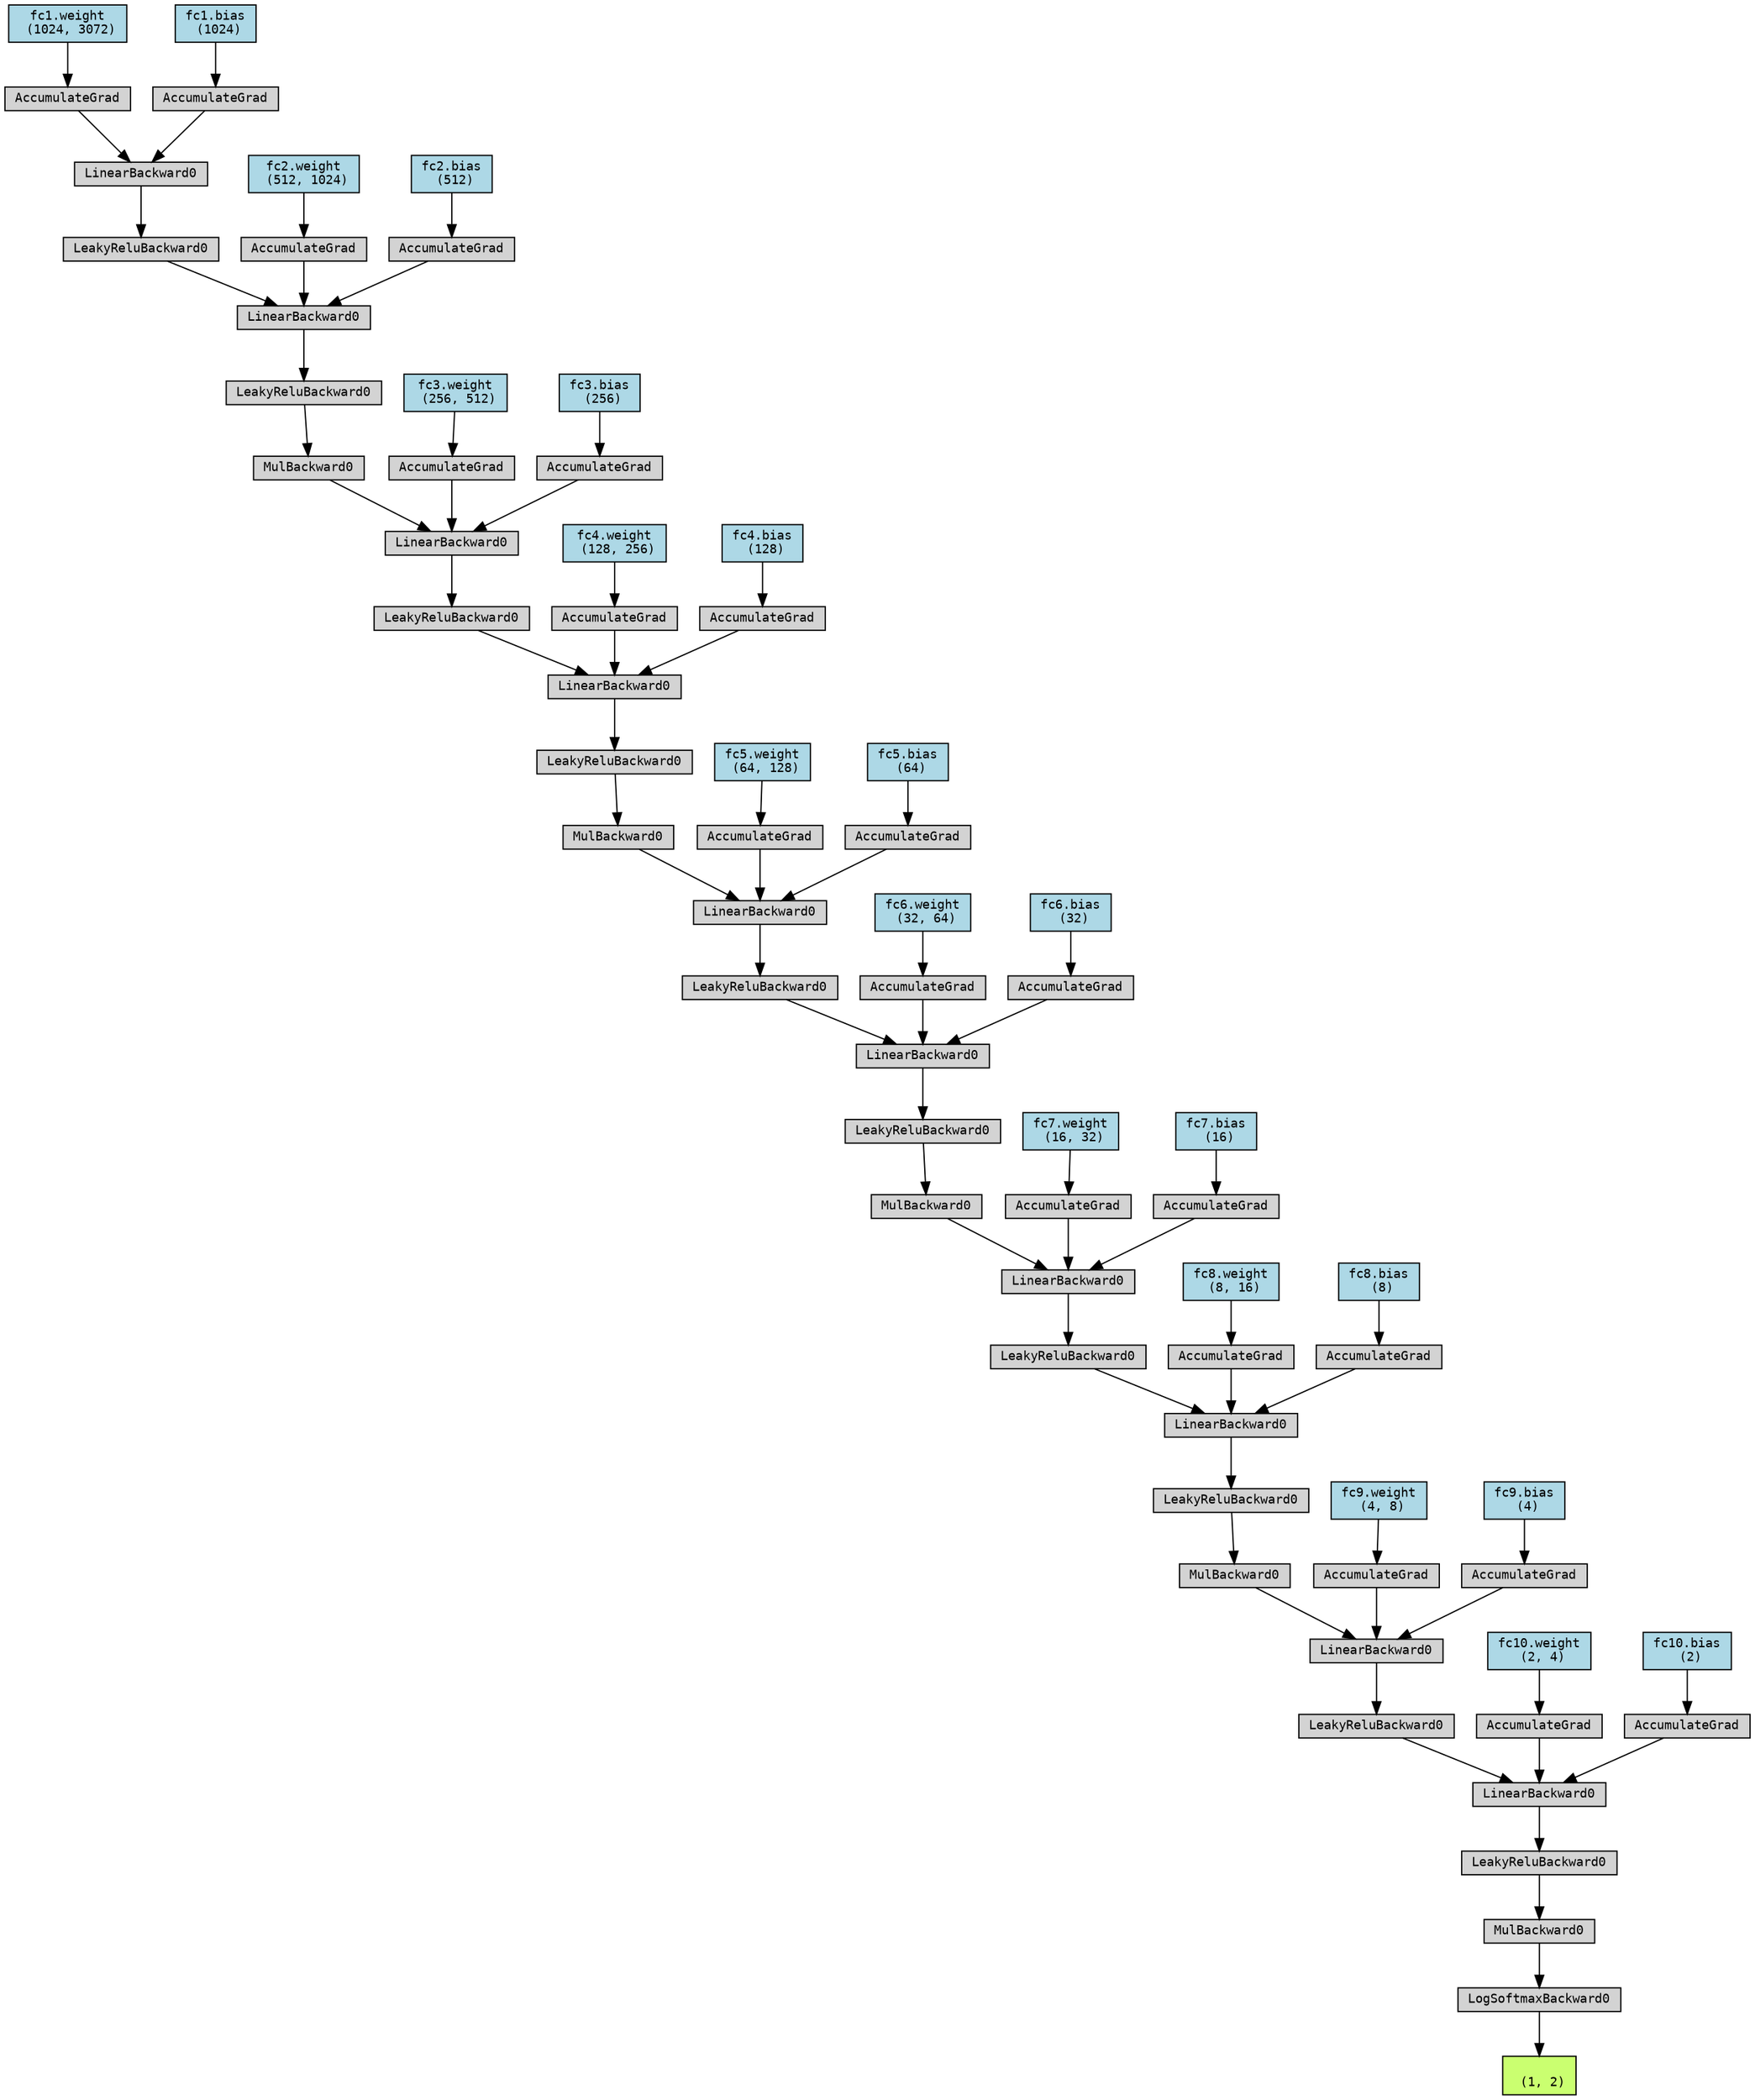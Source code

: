 digraph {
	graph [size="19.95,19.95"]
	node [align=left fontname=monospace fontsize=10 height=0.2 ranksep=0.1 shape=box style=filled]
	7683312432 [label="
 (1, 2)" fillcolor=darkolivegreen1]
	7683138624 [label=LogSoftmaxBackward0]
	7683136560 -> 7683138624
	7683136560 [label=MulBackward0]
	7683136272 -> 7683136560
	7683136272 [label=LeakyReluBackward0]
	7683136032 -> 7683136272
	7683136032 [label=LinearBackward0]
	7683143088 -> 7683136032
	7683143088 [label=LeakyReluBackward0]
	7683138672 -> 7683143088
	7683138672 [label=LinearBackward0]
	7683139632 -> 7683138672
	7683139632 [label=MulBackward0]
	7683136608 -> 7683139632
	7683136608 [label=LeakyReluBackward0]
	7683139296 -> 7683136608
	7683139296 [label=LinearBackward0]
	7683139056 -> 7683139296
	7683139056 [label=LeakyReluBackward0]
	7683139344 -> 7683139056
	7683139344 [label=LinearBackward0]
	7683137520 -> 7683139344
	7683137520 [label=MulBackward0]
	7683137472 -> 7683137520
	7683137472 [label=LeakyReluBackward0]
	7683139680 -> 7683137472
	7683139680 [label=LinearBackward0]
	7683140352 -> 7683139680
	7683140352 [label=LeakyReluBackward0]
	7683140160 -> 7683140352
	7683140160 [label=LinearBackward0]
	7683140304 -> 7683140160
	7683140304 [label=MulBackward0]
	7683139872 -> 7683140304
	7683139872 [label=LeakyReluBackward0]
	7683139968 -> 7683139872
	7683139968 [label=LinearBackward0]
	7683139728 -> 7683139968
	7683139728 [label=LeakyReluBackward0]
	7683140688 -> 7683139728
	7683140688 [label=LinearBackward0]
	7683138336 -> 7683140688
	7683138336 [label=MulBackward0]
	7691916608 -> 7683138336
	7691916608 [label=LeakyReluBackward0]
	7691916080 -> 7691916608
	7691916080 [label=LinearBackward0]
	7691916224 -> 7691916080
	7691916224 [label=LeakyReluBackward0]
	7691916800 -> 7691916224
	7691916800 [label=LinearBackward0]
	7691916896 -> 7691916800
	6588995184 [label="fc1.weight
 (1024, 3072)" fillcolor=lightblue]
	6588995184 -> 7691916896
	7691916896 [label=AccumulateGrad]
	7691916848 -> 7691916800
	7683315552 [label="fc1.bias
 (1024)" fillcolor=lightblue]
	7683315552 -> 7691916848
	7691916848 [label=AccumulateGrad]
	7691911424 -> 7691916080
	7683234992 [label="fc2.weight
 (512, 1024)" fillcolor=lightblue]
	7683234992 -> 7691911424
	7691911424 [label=AccumulateGrad]
	7691916512 -> 7691916080
	7683234032 [label="fc2.bias
 (512)" fillcolor=lightblue]
	7683234032 -> 7691916512
	7691916512 [label=AccumulateGrad]
	7683140784 -> 7683140688
	7682121200 [label="fc3.weight
 (256, 512)" fillcolor=lightblue]
	7682121200 -> 7683140784
	7683140784 [label=AccumulateGrad]
	7683140592 -> 7683140688
	7682120160 [label="fc3.bias
 (256)" fillcolor=lightblue]
	7682120160 -> 7683140592
	7683140592 [label=AccumulateGrad]
	7683139920 -> 7683139968
	7682119200 [label="fc4.weight
 (128, 256)" fillcolor=lightblue]
	7682119200 -> 7683139920
	7683139920 [label=AccumulateGrad]
	7683140496 -> 7683139968
	7682120640 [label="fc4.bias
 (128)" fillcolor=lightblue]
	7682120640 -> 7683140496
	7683140496 [label=AccumulateGrad]
	7683140112 -> 7683140160
	6587136288 [label="fc5.weight
 (64, 128)" fillcolor=lightblue]
	6587136288 -> 7683140112
	7683140112 [label=AccumulateGrad]
	7683140064 -> 7683140160
	7683314912 [label="fc5.bias
 (64)" fillcolor=lightblue]
	7683314912 -> 7683140064
	7683140064 [label=AccumulateGrad]
	7683139584 -> 7683139680
	7683310272 [label="fc6.weight
 (32, 64)" fillcolor=lightblue]
	7683310272 -> 7683139584
	7683139584 [label=AccumulateGrad]
	7683139488 -> 7683139680
	7683315872 [label="fc6.bias
 (32)" fillcolor=lightblue]
	7683315872 -> 7683139488
	7683139488 [label=AccumulateGrad]
	7683139200 -> 7683139344
	7683315072 [label="fc7.weight
 (16, 32)" fillcolor=lightblue]
	7683315072 -> 7683139200
	7683139200 [label=AccumulateGrad]
	7683139152 -> 7683139344
	7683316272 [label="fc7.bias
 (16)" fillcolor=lightblue]
	7683316272 -> 7683139152
	7683139152 [label=AccumulateGrad]
	7683139248 -> 7683139296
	7683310912 [label="fc8.weight
 (8, 16)" fillcolor=lightblue]
	7683310912 -> 7683139248
	7683139248 [label=AccumulateGrad]
	7683136128 -> 7683139296
	7683312192 [label="fc8.bias
 (8)" fillcolor=lightblue]
	7683312192 -> 7683136128
	7683136128 [label=AccumulateGrad]
	7683140640 -> 7683138672
	7683311472 [label="fc9.weight
 (4, 8)" fillcolor=lightblue]
	7683311472 -> 7683140640
	7683140640 [label=AccumulateGrad]
	7683145152 -> 7683138672
	7683310672 [label="fc9.bias
 (4)" fillcolor=lightblue]
	7683310672 -> 7683145152
	7683145152 [label=AccumulateGrad]
	7683136080 -> 7683136032
	7683312592 [label="fc10.weight
 (2, 4)" fillcolor=lightblue]
	7683312592 -> 7683136080
	7683136080 [label=AccumulateGrad]
	7683140544 -> 7683136032
	7683318112 [label="fc10.bias
 (2)" fillcolor=lightblue]
	7683318112 -> 7683140544
	7683140544 [label=AccumulateGrad]
	7683138624 -> 7683312432
}

